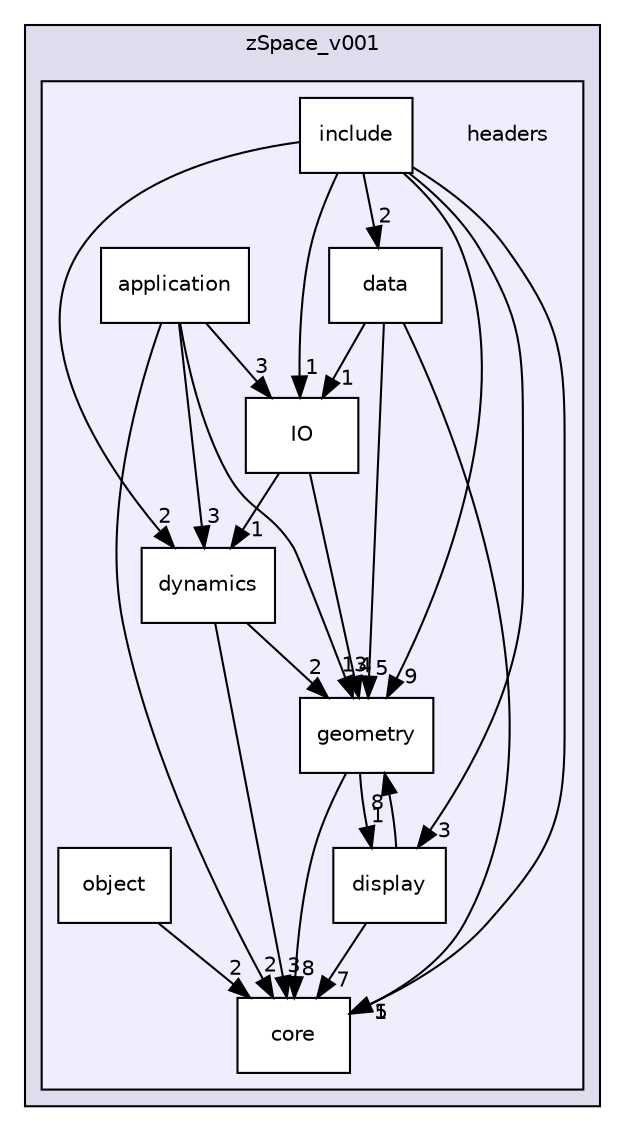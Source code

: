 digraph "C:/Users/vishu.b/source/repos/venumb/zSpace_v001/headers" {
  compound=true
  node [ fontsize="10", fontname="Helvetica"];
  edge [ labelfontsize="10", labelfontname="Helvetica"];
  subgraph clusterdir_728607bd0a6006e6cc9a59238a195aaf {
    graph [ bgcolor="#ddddee", pencolor="black", label="zSpace_v001" fontname="Helvetica", fontsize="10", URL="dir_728607bd0a6006e6cc9a59238a195aaf.html"]
  subgraph clusterdir_23bc3ef9c0c65852104e023cfd46f1cf {
    graph [ bgcolor="#eeeeff", pencolor="black", label="" URL="dir_23bc3ef9c0c65852104e023cfd46f1cf.html"];
    dir_23bc3ef9c0c65852104e023cfd46f1cf [shape=plaintext label="headers"];
    dir_06afe494b9e3b3420284d59ad0661a2a [shape=box label="application" color="black" fillcolor="white" style="filled" URL="dir_06afe494b9e3b3420284d59ad0661a2a.html"];
    dir_7f29b4d89fa10ef71cafc38f1542a1ae [shape=box label="core" color="black" fillcolor="white" style="filled" URL="dir_7f29b4d89fa10ef71cafc38f1542a1ae.html"];
    dir_049680c6d4217ff217827ccc971f7f5a [shape=box label="data" color="black" fillcolor="white" style="filled" URL="dir_049680c6d4217ff217827ccc971f7f5a.html"];
    dir_5862f1c21abbfbe36d500a314b7c02de [shape=box label="display" color="black" fillcolor="white" style="filled" URL="dir_5862f1c21abbfbe36d500a314b7c02de.html"];
    dir_37e539c60b8509765493f89baa6a7e4d [shape=box label="dynamics" color="black" fillcolor="white" style="filled" URL="dir_37e539c60b8509765493f89baa6a7e4d.html"];
    dir_2c78b881e4b4a268aea6361c0bb052d5 [shape=box label="geometry" color="black" fillcolor="white" style="filled" URL="dir_2c78b881e4b4a268aea6361c0bb052d5.html"];
    dir_246d76062d75533e031604827a180487 [shape=box label="include" color="black" fillcolor="white" style="filled" URL="dir_246d76062d75533e031604827a180487.html"];
    dir_c39ffa7e57fcef7fb395accd655af61c [shape=box label="IO" color="black" fillcolor="white" style="filled" URL="dir_c39ffa7e57fcef7fb395accd655af61c.html"];
    dir_632739833cf53ea1ac83607eb3b16ecc [shape=box label="object" color="black" fillcolor="white" style="filled" URL="dir_632739833cf53ea1ac83607eb3b16ecc.html"];
  }
  }
  dir_5862f1c21abbfbe36d500a314b7c02de->dir_2c78b881e4b4a268aea6361c0bb052d5 [headlabel="8", labeldistance=1.5 headhref="dir_000011_000013.html"];
  dir_5862f1c21abbfbe36d500a314b7c02de->dir_7f29b4d89fa10ef71cafc38f1542a1ae [headlabel="7", labeldistance=1.5 headhref="dir_000011_000009.html"];
  dir_049680c6d4217ff217827ccc971f7f5a->dir_c39ffa7e57fcef7fb395accd655af61c [headlabel="1", labeldistance=1.5 headhref="dir_000010_000015.html"];
  dir_049680c6d4217ff217827ccc971f7f5a->dir_2c78b881e4b4a268aea6361c0bb052d5 [headlabel="5", labeldistance=1.5 headhref="dir_000010_000013.html"];
  dir_049680c6d4217ff217827ccc971f7f5a->dir_7f29b4d89fa10ef71cafc38f1542a1ae [headlabel="1", labeldistance=1.5 headhref="dir_000010_000009.html"];
  dir_c39ffa7e57fcef7fb395accd655af61c->dir_2c78b881e4b4a268aea6361c0bb052d5 [headlabel="4", labeldistance=1.5 headhref="dir_000015_000013.html"];
  dir_c39ffa7e57fcef7fb395accd655af61c->dir_37e539c60b8509765493f89baa6a7e4d [headlabel="1", labeldistance=1.5 headhref="dir_000015_000012.html"];
  dir_2c78b881e4b4a268aea6361c0bb052d5->dir_5862f1c21abbfbe36d500a314b7c02de [headlabel="1", labeldistance=1.5 headhref="dir_000013_000011.html"];
  dir_2c78b881e4b4a268aea6361c0bb052d5->dir_7f29b4d89fa10ef71cafc38f1542a1ae [headlabel="8", labeldistance=1.5 headhref="dir_000013_000009.html"];
  dir_06afe494b9e3b3420284d59ad0661a2a->dir_c39ffa7e57fcef7fb395accd655af61c [headlabel="3", labeldistance=1.5 headhref="dir_000008_000015.html"];
  dir_06afe494b9e3b3420284d59ad0661a2a->dir_2c78b881e4b4a268aea6361c0bb052d5 [headlabel="13", labeldistance=1.5 headhref="dir_000008_000013.html"];
  dir_06afe494b9e3b3420284d59ad0661a2a->dir_7f29b4d89fa10ef71cafc38f1542a1ae [headlabel="2", labeldistance=1.5 headhref="dir_000008_000009.html"];
  dir_06afe494b9e3b3420284d59ad0661a2a->dir_37e539c60b8509765493f89baa6a7e4d [headlabel="3", labeldistance=1.5 headhref="dir_000008_000012.html"];
  dir_246d76062d75533e031604827a180487->dir_5862f1c21abbfbe36d500a314b7c02de [headlabel="3", labeldistance=1.5 headhref="dir_000014_000011.html"];
  dir_246d76062d75533e031604827a180487->dir_049680c6d4217ff217827ccc971f7f5a [headlabel="2", labeldistance=1.5 headhref="dir_000014_000010.html"];
  dir_246d76062d75533e031604827a180487->dir_c39ffa7e57fcef7fb395accd655af61c [headlabel="1", labeldistance=1.5 headhref="dir_000014_000015.html"];
  dir_246d76062d75533e031604827a180487->dir_2c78b881e4b4a268aea6361c0bb052d5 [headlabel="9", labeldistance=1.5 headhref="dir_000014_000013.html"];
  dir_246d76062d75533e031604827a180487->dir_7f29b4d89fa10ef71cafc38f1542a1ae [headlabel="5", labeldistance=1.5 headhref="dir_000014_000009.html"];
  dir_246d76062d75533e031604827a180487->dir_37e539c60b8509765493f89baa6a7e4d [headlabel="2", labeldistance=1.5 headhref="dir_000014_000012.html"];
  dir_632739833cf53ea1ac83607eb3b16ecc->dir_7f29b4d89fa10ef71cafc38f1542a1ae [headlabel="2", labeldistance=1.5 headhref="dir_000016_000009.html"];
  dir_37e539c60b8509765493f89baa6a7e4d->dir_2c78b881e4b4a268aea6361c0bb052d5 [headlabel="2", labeldistance=1.5 headhref="dir_000012_000013.html"];
  dir_37e539c60b8509765493f89baa6a7e4d->dir_7f29b4d89fa10ef71cafc38f1542a1ae [headlabel="3", labeldistance=1.5 headhref="dir_000012_000009.html"];
}
